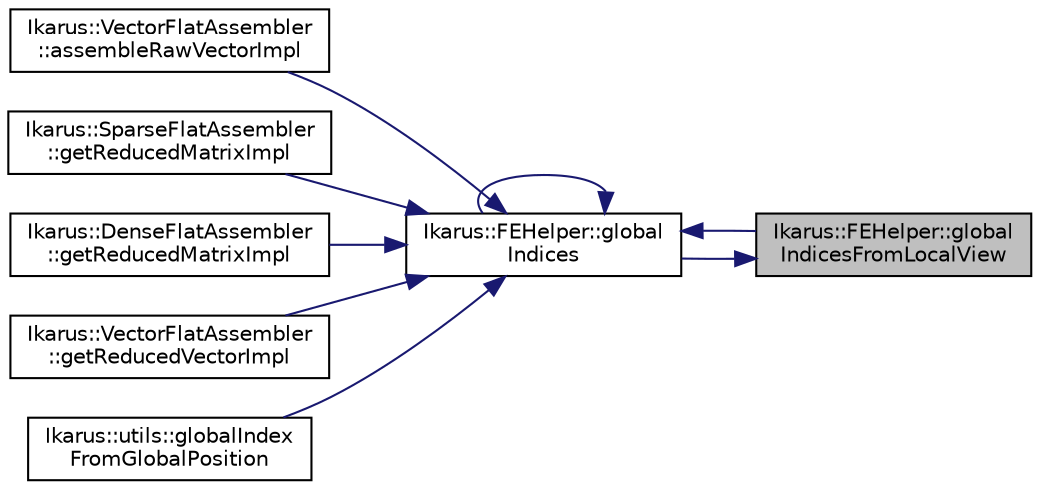 digraph "Ikarus::FEHelper::globalIndicesFromLocalView"
{
 // LATEX_PDF_SIZE
  edge [fontname="Helvetica",fontsize="10",labelfontname="Helvetica",labelfontsize="10"];
  node [fontname="Helvetica",fontsize="10",shape=record];
  rankdir="RL";
  Node1 [label="Ikarus::FEHelper::global\lIndicesFromLocalView",height=0.2,width=0.4,color="black", fillcolor="grey75", style="filled", fontcolor="black",tooltip="Get the global indices for the provided local view of an element."];
  Node1 -> Node2 [dir="back",color="midnightblue",fontsize="10",style="solid"];
  Node2 [label="Ikarus::FEHelper::global\lIndices",height=0.2,width=0.4,color="black", fillcolor="white", style="filled",URL="$a00378.html#a44e16df41148f7e4538be224814a3423",tooltip="Get the global indices for the provided finite element."];
  Node2 -> Node3 [dir="back",color="midnightblue",fontsize="10",style="solid"];
  Node3 [label="Ikarus::VectorFlatAssembler\l::assembleRawVectorImpl",height=0.2,width=0.4,color="black", fillcolor="white", style="filled",URL="$a01275.html#a51d46c85768f931f6b572005f101d955",tooltip=" "];
  Node2 -> Node4 [dir="back",color="midnightblue",fontsize="10",style="solid"];
  Node4 [label="Ikarus::SparseFlatAssembler\l::getReducedMatrixImpl",height=0.2,width=0.4,color="black", fillcolor="white", style="filled",URL="$a01279.html#ac9cadd5e897da6813e4f62085892b00d",tooltip=" "];
  Node2 -> Node5 [dir="back",color="midnightblue",fontsize="10",style="solid"];
  Node5 [label="Ikarus::DenseFlatAssembler\l::getReducedMatrixImpl",height=0.2,width=0.4,color="black", fillcolor="white", style="filled",URL="$a01283.html#ab432c3af8014665b84934d7464eb234a",tooltip=" "];
  Node2 -> Node6 [dir="back",color="midnightblue",fontsize="10",style="solid"];
  Node6 [label="Ikarus::VectorFlatAssembler\l::getReducedVectorImpl",height=0.2,width=0.4,color="black", fillcolor="white", style="filled",URL="$a01275.html#aa463b9549c5dc92de491bf91a0ff5891",tooltip=" "];
  Node2 -> Node7 [dir="back",color="midnightblue",fontsize="10",style="solid"];
  Node7 [label="Ikarus::utils::globalIndex\lFromGlobalPosition",height=0.2,width=0.4,color="black", fillcolor="white", style="filled",URL="$a00370.html#gaa19ed04a701aaa500f7c486addae2d2e",tooltip="A helper function to obtain the global index from the global positions for a Lagrange node."];
  Node2 -> Node2 [dir="back",color="midnightblue",fontsize="10",style="solid"];
  Node2 -> Node1 [dir="back",color="midnightblue",fontsize="10",style="solid"];
}
